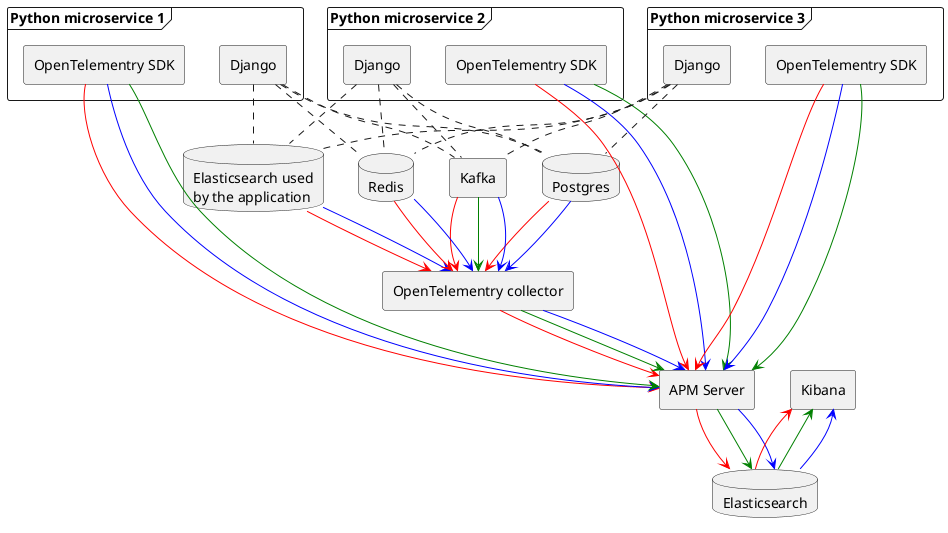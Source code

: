 @startuml
skinparam componentStyle rectangle

frame "Python microservice 1" as ms1 {
  [OpenTelementry SDK] as otel1
  [Django] as django1
}

frame "Python microservice 2" as ms2 {
  [OpenTelementry SDK] as otel2
  [Django] as django2
}

frame "Python microservice 3" as ms3 {
  [OpenTelementry SDK] as otel3
  [Django] as django3
}

database "Postgres" as db {
}

database "Elasticsearch" as es_observability {
}

[OpenTelementry collector] as collector

[APM Server] as apm
[Kibana] as kibana
[Kafka] as kafka

database "Elasticsearch used\nby the application" as es_app {
}

database "Redis" as redis {
}

otel1 --> apm #red
otel2 --> apm #red
otel3 --> apm #red

otel1 --> apm #blue
otel2 --> apm #blue
otel3 --> apm #blue

otel1 --> apm #green
otel2 --> apm #green
otel3 --> apm #green

django1 .. db 
django2 .. db
django3 .. db

django1 .. kafka 
django2 .. kafka
django3 .. kafka

db --> collector #red
db --> collector #blue

apm --> es_observability #red
apm --> es_observability #green
apm --> es_observability #blue

kibana <-- es_observability #red
kibana <-- es_observability #green
kibana <-- es_observability #blue

django1 .. es_app
django2 .. es_app
django3 .. es_app

django1 .. redis
django2 .. redis
django3 .. redis

kafka --> collector #red
kafka --> collector #green
kafka --> collector #blue

es_app --> collector #red
es_app --> collector #blue

redis --> collector #red
redis --> collector #blue

collector --> apm #red
collector --> apm #green
collector --> apm #blue



@enduml
